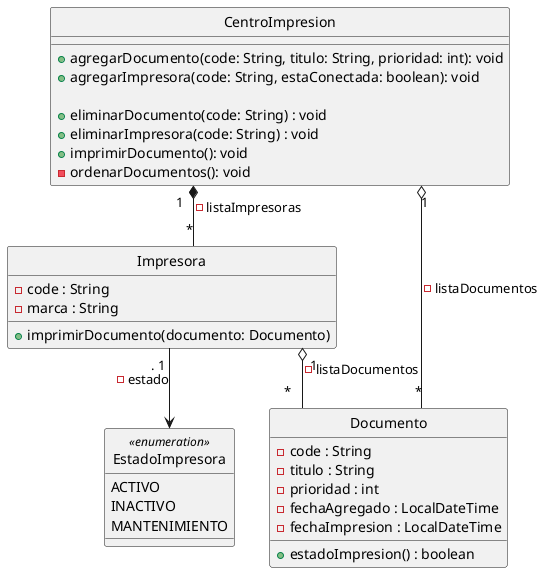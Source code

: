 @startuml Diagrama

skinparam Linetype ortho
skinparam style strictuml

class CentroImpresion {
    +agregarDocumento(code: String, titulo: String, prioridad: int): void
    +agregarImpresora(code: String, estaConectada: boolean): void
    
    +eliminarDocumento(code: String) : void
    +eliminarImpresora(code: String) : void
    +imprimirDocumento(): void
    -ordenarDocumentos(): void
}

enum EstadoImpresora <<enumeration>> {
    ACTIVO
    INACTIVO
    MANTENIMIENTO
}

class Impresora {
    -code : String
    -marca : String
    +imprimirDocumento(documento: Documento)
}

class Documento {
    -code : String
    -titulo : String
    -prioridad : int
    -fechaAgregado : LocalDateTime
    -fechaImpresion : LocalDateTime
    +estadoImpresion() : boolean
}

CentroImpresion " 1 " o-- " * " Documento : -listaDocumentos
CentroImpresion " 1 " *-- " * " Impresora : -listaImpresoras
Impresora " 1 " o-- " * " Documento : -listaDocumentos

Impresora ". 1 " --> EstadoImpresora : -estado
@enduml